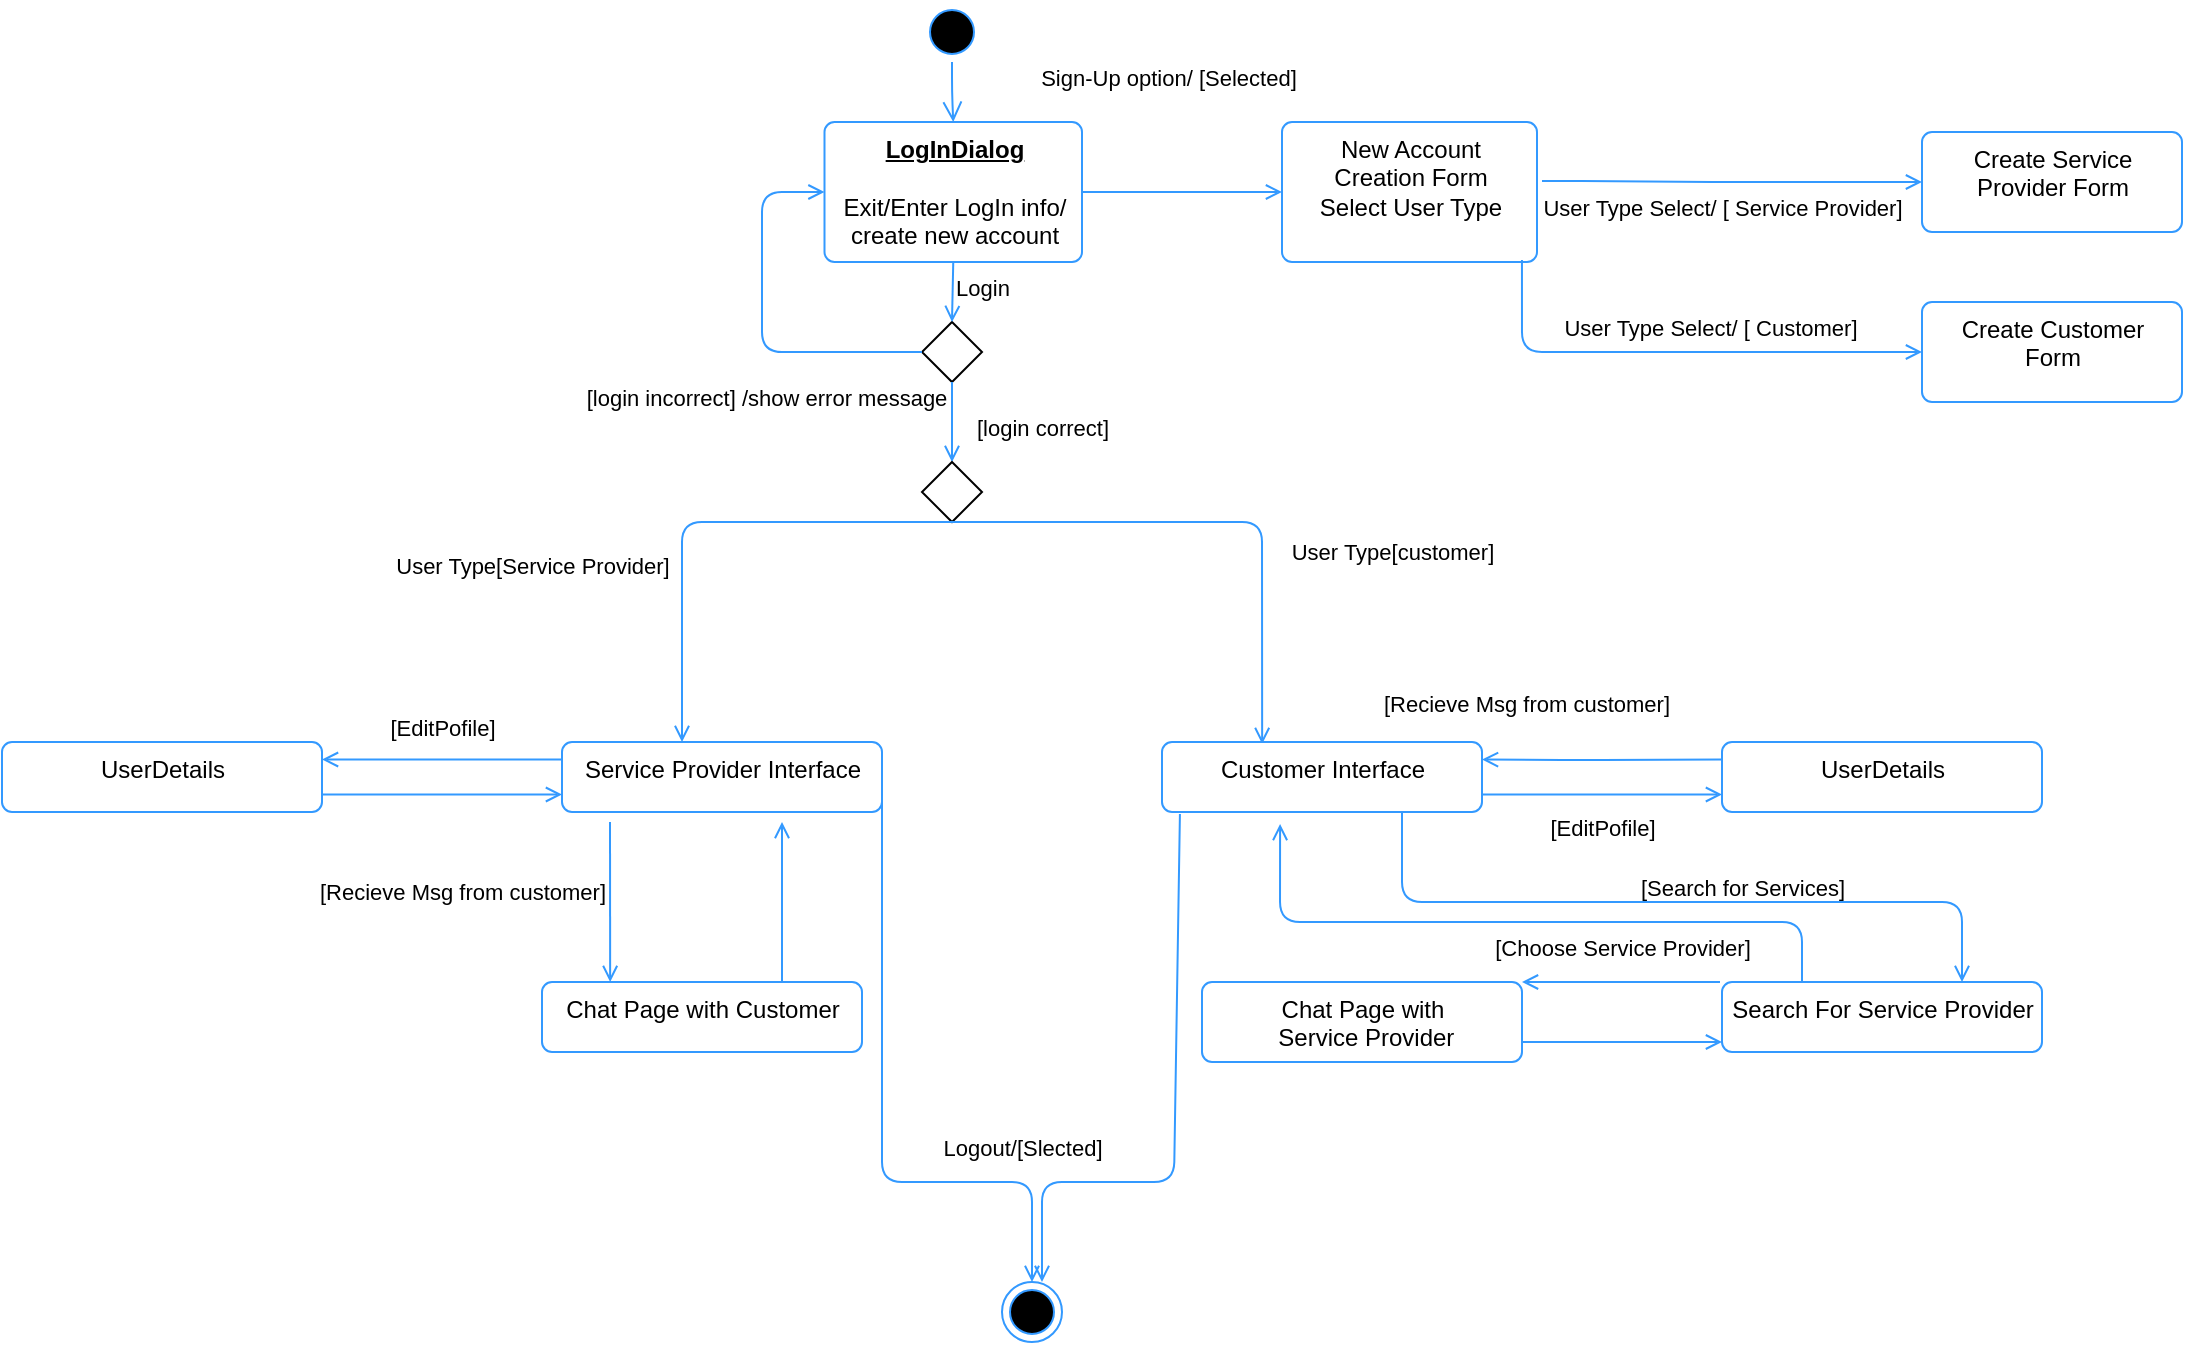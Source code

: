 <mxfile version="16.1.2" type="device"><diagram id="8OG7uOGR_ExUNxCXnbUd" name="Page-1"><mxGraphModel dx="1102" dy="865" grid="1" gridSize="10" guides="1" tooltips="1" connect="1" arrows="1" fold="1" page="1" pageScale="1" pageWidth="850" pageHeight="1100" math="0" shadow="0"><root><mxCell id="0"/><mxCell id="1" parent="0"/><mxCell id="5" value="Service Provider Interface" style="html=1;align=center;verticalAlign=top;rounded=1;absoluteArcSize=1;arcSize=10;dashed=0;strokeColor=#3399FF;" parent="1" vertex="1"><mxGeometry x="300" y="380" width="160" height="35" as="geometry"/></mxCell><mxCell id="16" value="New Account &lt;br&gt;Creation Form&lt;br&gt;Select User Type" style="html=1;align=center;verticalAlign=top;rounded=1;absoluteArcSize=1;arcSize=10;dashed=0;strokeColor=#3399FF;" parent="1" vertex="1"><mxGeometry x="660" y="70" width="127.5" height="70" as="geometry"/></mxCell><mxCell id="17" value="Sign-Up option/ [Selected]" style="html=1;verticalAlign=top;labelBackgroundColor=none;endArrow=open;endFill=0;strokeColor=#3399FF;entryX=0;entryY=0.5;entryDx=0;entryDy=0;exitX=1;exitY=0.5;exitDx=0;exitDy=0;" parent="1" target="16" edge="1" source="u_1ZTSM-HFP4uGhNGZO7-75"><mxGeometry x="-0.142" y="70" width="160" relative="1" as="geometry"><mxPoint x="730" y="-30" as="sourcePoint"/><mxPoint x="890" y="-30" as="targetPoint"/><mxPoint as="offset"/></mxGeometry></mxCell><mxCell id="18" value="Create Customer&lt;br&gt;Form" style="html=1;align=center;verticalAlign=top;rounded=1;absoluteArcSize=1;arcSize=10;dashed=0;strokeColor=#3399FF;" parent="1" vertex="1"><mxGeometry x="980" y="160" width="130" height="50" as="geometry"/></mxCell><mxCell id="32" value="Create Service &lt;br&gt;Provider Form" style="html=1;align=center;verticalAlign=top;rounded=1;absoluteArcSize=1;arcSize=10;dashed=0;strokeColor=#3399FF;" parent="1" vertex="1"><mxGeometry x="980" y="75" width="130" height="50" as="geometry"/></mxCell><mxCell id="33" value="User Type Select/ [ Service Provider]" style="html=1;verticalAlign=top;labelBackgroundColor=none;endArrow=open;endFill=0;strokeColor=#3399FF;entryX=0;entryY=0.5;entryDx=0;entryDy=0;" parent="1" target="32" edge="1"><mxGeometry x="-0.053" width="160" relative="1" as="geometry"><mxPoint x="790" y="99.5" as="sourcePoint"/><mxPoint x="950" y="100" as="targetPoint"/><Array as="points"><mxPoint x="800" y="99.5"/><mxPoint x="885" y="100"/></Array><mxPoint as="offset"/></mxGeometry></mxCell><mxCell id="34" value="User Type Select/ [ Customer]" style="html=1;verticalAlign=top;labelBackgroundColor=none;endArrow=open;endFill=0;strokeColor=#3399FF;entryX=0;entryY=0.5;entryDx=0;entryDy=0;exitX=0.941;exitY=0.986;exitDx=0;exitDy=0;exitPerimeter=0;" parent="1" source="16" edge="1"><mxGeometry x="0.137" y="25" width="160" relative="1" as="geometry"><mxPoint x="790" y="140" as="sourcePoint"/><mxPoint x="980" y="185" as="targetPoint"/><Array as="points"><mxPoint x="780" y="185"/><mxPoint x="885" y="185"/></Array><mxPoint as="offset"/></mxGeometry></mxCell><mxCell id="39" value="" style="ellipse;html=1;shape=endState;fillColor=#000000;strokeColor=#3399FF;" parent="1" vertex="1"><mxGeometry x="520" y="650" width="30" height="30" as="geometry"/></mxCell><mxCell id="40" value="" style="ellipse;html=1;shape=startState;fillColor=#000000;strokeColor=#3399FF;" parent="1" vertex="1"><mxGeometry x="480" y="10" width="30" height="30" as="geometry"/></mxCell><mxCell id="41" value="" style="edgeStyle=orthogonalEdgeStyle;html=1;verticalAlign=bottom;endArrow=open;endSize=8;strokeColor=#3399FF;entryX=0.5;entryY=0;entryDx=0;entryDy=0;" parent="1" source="40" target="u_1ZTSM-HFP4uGhNGZO7-75" edge="1"><mxGeometry relative="1" as="geometry"><mxPoint x="410" y="70" as="targetPoint"/><Array as="points"/></mxGeometry></mxCell><mxCell id="42" value="Logout/[Slected]" style="html=1;verticalAlign=top;labelBackgroundColor=none;endArrow=open;endFill=0;strokeColor=#3399FF;exitX=0.056;exitY=1.029;exitDx=0;exitDy=0;exitPerimeter=0;" parent="1" edge="1" source="u_1ZTSM-HFP4uGhNGZO7-99"><mxGeometry x="0.667" y="-32" width="160" relative="1" as="geometry"><mxPoint x="605.97" y="581.96" as="sourcePoint"/><mxPoint x="540" y="650" as="targetPoint"/><Array as="points"><mxPoint x="606" y="600"/><mxPoint x="540" y="600"/></Array><mxPoint x="22" y="-30" as="offset"/></mxGeometry></mxCell><mxCell id="u_1ZTSM-HFP4uGhNGZO7-55" value="" style="rhombus;" vertex="1" parent="1"><mxGeometry x="480" y="170" width="30" height="30" as="geometry"/></mxCell><mxCell id="u_1ZTSM-HFP4uGhNGZO7-56" value="Login" style="html=1;verticalAlign=top;labelBackgroundColor=none;endArrow=open;endFill=0;strokeColor=#3399FF;exitX=0.5;exitY=1;exitDx=0;exitDy=0;" edge="1" parent="1" source="u_1ZTSM-HFP4uGhNGZO7-75"><mxGeometry x="-1" y="14" width="160" relative="1" as="geometry"><mxPoint x="495" y="120" as="sourcePoint"/><mxPoint x="495" y="170" as="targetPoint"/><Array as="points"/><mxPoint as="offset"/></mxGeometry></mxCell><mxCell id="u_1ZTSM-HFP4uGhNGZO7-75" value="&lt;u style=&quot;font-weight: bold&quot;&gt;LogInDialog&lt;/u&gt;&lt;br&gt;&lt;br&gt;Exit/Enter LogIn info/ &lt;br&gt;create new account" style="html=1;align=center;verticalAlign=top;rounded=1;absoluteArcSize=1;arcSize=10;dashed=0;strokeColor=#3399FF;" vertex="1" parent="1"><mxGeometry x="431.25" y="70" width="128.75" height="70" as="geometry"/></mxCell><mxCell id="u_1ZTSM-HFP4uGhNGZO7-77" value="[login incorrect] /show error message" style="html=1;verticalAlign=top;labelBackgroundColor=none;endArrow=open;endFill=0;strokeColor=#3399FF;entryX=0;entryY=0.5;entryDx=0;entryDy=0;exitX=0;exitY=0.5;exitDx=0;exitDy=0;" edge="1" parent="1" source="u_1ZTSM-HFP4uGhNGZO7-55" target="u_1ZTSM-HFP4uGhNGZO7-75"><mxGeometry x="-0.185" y="10" width="160" relative="1" as="geometry"><mxPoint x="480.13" y="180" as="sourcePoint"/><mxPoint x="480.005" y="274" as="targetPoint"/><mxPoint as="offset"/><Array as="points"><mxPoint x="400" y="185"/><mxPoint x="400" y="105"/></Array></mxGeometry></mxCell><mxCell id="u_1ZTSM-HFP4uGhNGZO7-78" value="[login correct]" style="html=1;verticalAlign=top;labelBackgroundColor=none;endArrow=open;endFill=0;strokeColor=#3399FF;exitX=0.5;exitY=1;exitDx=0;exitDy=0;" edge="1" parent="1" source="u_1ZTSM-HFP4uGhNGZO7-55"><mxGeometry x="-0.5" y="45" width="160" relative="1" as="geometry"><mxPoint x="505" y="140" as="sourcePoint"/><mxPoint x="495" y="240" as="targetPoint"/><Array as="points"/><mxPoint as="offset"/></mxGeometry></mxCell><mxCell id="u_1ZTSM-HFP4uGhNGZO7-80" value="" style="rhombus;" vertex="1" parent="1"><mxGeometry x="480" y="240" width="30" height="30" as="geometry"/></mxCell><mxCell id="u_1ZTSM-HFP4uGhNGZO7-82" value="User Type[customer]" style="html=1;verticalAlign=top;labelBackgroundColor=none;endArrow=open;endFill=0;strokeColor=#3399FF;exitX=0.5;exitY=1;exitDx=0;exitDy=0;entryX=0.313;entryY=0.029;entryDx=0;entryDy=0;entryPerimeter=0;" edge="1" parent="1" source="u_1ZTSM-HFP4uGhNGZO7-80" target="u_1ZTSM-HFP4uGhNGZO7-99"><mxGeometry x="0.185" y="65" width="160" relative="1" as="geometry"><mxPoint x="580" y="300" as="sourcePoint"/><mxPoint x="645" y="390" as="targetPoint"/><Array as="points"><mxPoint x="650" y="270"/></Array><mxPoint as="offset"/></mxGeometry></mxCell><mxCell id="u_1ZTSM-HFP4uGhNGZO7-83" value="User Type[Service Provider]" style="html=1;verticalAlign=top;labelBackgroundColor=none;endArrow=open;endFill=0;strokeColor=#3399FF;exitX=0.5;exitY=1;exitDx=0;exitDy=0;entryX=0.375;entryY=0;entryDx=0;entryDy=0;entryPerimeter=0;" edge="1" parent="1" source="u_1ZTSM-HFP4uGhNGZO7-80" target="5"><mxGeometry x="0.176" y="-75" width="160" relative="1" as="geometry"><mxPoint x="360" y="280" as="sourcePoint"/><mxPoint x="360" y="390" as="targetPoint"/><Array as="points"><mxPoint x="360" y="270"/></Array><mxPoint as="offset"/></mxGeometry></mxCell><mxCell id="u_1ZTSM-HFP4uGhNGZO7-86" value="UserDetails" style="html=1;align=center;verticalAlign=top;rounded=1;absoluteArcSize=1;arcSize=10;dashed=0;strokeColor=#3399FF;" vertex="1" parent="1"><mxGeometry x="20" y="380" width="160" height="35" as="geometry"/></mxCell><mxCell id="u_1ZTSM-HFP4uGhNGZO7-87" value="Chat Page with Customer" style="html=1;align=center;verticalAlign=top;rounded=1;absoluteArcSize=1;arcSize=10;dashed=0;strokeColor=#3399FF;" vertex="1" parent="1"><mxGeometry x="290" y="500" width="160" height="35" as="geometry"/></mxCell><mxCell id="u_1ZTSM-HFP4uGhNGZO7-92" value="[EditPofile]" style="html=1;verticalAlign=top;labelBackgroundColor=none;endArrow=open;endFill=0;strokeColor=#3399FF;exitX=0;exitY=0.25;exitDx=0;exitDy=0;entryX=1;entryY=0.25;entryDx=0;entryDy=0;" edge="1" parent="1" source="5" target="u_1ZTSM-HFP4uGhNGZO7-86"><mxGeometry y="-29" width="160" relative="1" as="geometry"><mxPoint x="220" y="369" as="sourcePoint"/><mxPoint x="350" y="369" as="targetPoint"/><mxPoint as="offset"/></mxGeometry></mxCell><mxCell id="u_1ZTSM-HFP4uGhNGZO7-94" value="" style="html=1;verticalAlign=top;labelBackgroundColor=none;endArrow=open;endFill=0;strokeColor=#3399FF;entryX=0;entryY=0.75;entryDx=0;entryDy=0;exitX=1;exitY=0.75;exitDx=0;exitDy=0;" edge="1" parent="1" source="u_1ZTSM-HFP4uGhNGZO7-86" target="5"><mxGeometry x="-0.8" y="-255" width="160" relative="1" as="geometry"><mxPoint x="180" y="400" as="sourcePoint"/><mxPoint x="300" y="398" as="targetPoint"/><mxPoint as="offset"/></mxGeometry></mxCell><mxCell id="u_1ZTSM-HFP4uGhNGZO7-95" value="[Recieve Msg from customer]" style="html=1;verticalAlign=top;labelBackgroundColor=none;endArrow=open;endFill=0;strokeColor=#3399FF;entryX=0.213;entryY=0;entryDx=0;entryDy=0;entryPerimeter=0;" edge="1" parent="1" target="u_1ZTSM-HFP4uGhNGZO7-87"><mxGeometry x="-0.446" y="-74" width="160" relative="1" as="geometry"><mxPoint x="324" y="420" as="sourcePoint"/><mxPoint x="200" y="405" as="targetPoint"/><mxPoint as="offset"/><Array as="points"/></mxGeometry></mxCell><mxCell id="u_1ZTSM-HFP4uGhNGZO7-97" value="" style="html=1;verticalAlign=top;labelBackgroundColor=none;endArrow=open;endFill=0;strokeColor=#3399FF;exitX=0.75;exitY=0;exitDx=0;exitDy=0;" edge="1" parent="1" source="u_1ZTSM-HFP4uGhNGZO7-87"><mxGeometry x="0.143" y="244" width="160" relative="1" as="geometry"><mxPoint x="390" y="490" as="sourcePoint"/><mxPoint x="410" y="420" as="targetPoint"/><mxPoint as="offset"/><Array as="points"/></mxGeometry></mxCell><mxCell id="u_1ZTSM-HFP4uGhNGZO7-98" value="UserDetails" style="html=1;align=center;verticalAlign=top;rounded=1;absoluteArcSize=1;arcSize=10;dashed=0;strokeColor=#3399FF;" vertex="1" parent="1"><mxGeometry x="880" y="380" width="160" height="35" as="geometry"/></mxCell><mxCell id="u_1ZTSM-HFP4uGhNGZO7-99" value="Customer Interface" style="html=1;align=center;verticalAlign=top;rounded=1;absoluteArcSize=1;arcSize=10;dashed=0;strokeColor=#3399FF;" vertex="1" parent="1"><mxGeometry x="600" y="380" width="160" height="35" as="geometry"/></mxCell><mxCell id="u_1ZTSM-HFP4uGhNGZO7-100" value="Search For Service Provider" style="html=1;align=center;verticalAlign=top;rounded=1;absoluteArcSize=1;arcSize=10;dashed=0;strokeColor=#3399FF;" vertex="1" parent="1"><mxGeometry x="880" y="500" width="160" height="35" as="geometry"/></mxCell><mxCell id="u_1ZTSM-HFP4uGhNGZO7-101" value="[EditPofile]" style="html=1;verticalAlign=top;labelBackgroundColor=none;endArrow=open;endFill=0;strokeColor=#3399FF;exitX=0;exitY=0.25;exitDx=0;exitDy=0;entryX=1;entryY=0.25;entryDx=0;entryDy=0;" edge="1" parent="1" source="u_1ZTSM-HFP4uGhNGZO7-98" target="u_1ZTSM-HFP4uGhNGZO7-99"><mxGeometry x="0.001" y="21" width="160" relative="1" as="geometry"><mxPoint x="800" y="369" as="sourcePoint"/><mxPoint x="930" y="369" as="targetPoint"/><mxPoint as="offset"/><Array as="points"><mxPoint x="810" y="389"/></Array></mxGeometry></mxCell><mxCell id="u_1ZTSM-HFP4uGhNGZO7-102" value="[Choose Service Provider]" style="html=1;verticalAlign=top;labelBackgroundColor=none;endArrow=open;endFill=0;strokeColor=#3399FF;entryX=0;entryY=0.75;entryDx=0;entryDy=0;exitX=1;exitY=0.75;exitDx=0;exitDy=0;" edge="1" parent="1" source="u_1ZTSM-HFP4uGhNGZO7-99" target="u_1ZTSM-HFP4uGhNGZO7-98"><mxGeometry x="0.167" y="-64" width="160" relative="1" as="geometry"><mxPoint x="760" y="400" as="sourcePoint"/><mxPoint x="880" y="398" as="targetPoint"/><mxPoint as="offset"/></mxGeometry></mxCell><mxCell id="u_1ZTSM-HFP4uGhNGZO7-103" value="[Search for Services]" style="html=1;verticalAlign=top;labelBackgroundColor=none;endArrow=open;endFill=0;strokeColor=#3399FF;entryX=0.75;entryY=0;entryDx=0;entryDy=0;exitX=0.75;exitY=1;exitDx=0;exitDy=0;" edge="1" parent="1" source="u_1ZTSM-HFP4uGhNGZO7-99" target="u_1ZTSM-HFP4uGhNGZO7-100"><mxGeometry x="0.178" y="20" width="160" relative="1" as="geometry"><mxPoint x="676" y="400" as="sourcePoint"/><mxPoint x="780" y="405" as="targetPoint"/><mxPoint as="offset"/><Array as="points"><mxPoint x="720" y="460"/><mxPoint x="1000" y="460"/></Array></mxGeometry></mxCell><mxCell id="u_1ZTSM-HFP4uGhNGZO7-104" value="" style="html=1;verticalAlign=top;labelBackgroundColor=none;endArrow=open;endFill=0;strokeColor=#3399FF;exitX=0.25;exitY=0;exitDx=0;exitDy=0;entryX=0.369;entryY=1.171;entryDx=0;entryDy=0;entryPerimeter=0;" edge="1" parent="1" source="u_1ZTSM-HFP4uGhNGZO7-100" target="u_1ZTSM-HFP4uGhNGZO7-99"><mxGeometry x="0.143" y="244" width="160" relative="1" as="geometry"><mxPoint x="830" y="425" as="sourcePoint"/><mxPoint x="920" y="415" as="targetPoint"/><mxPoint as="offset"/><Array as="points"><mxPoint x="920" y="470"/><mxPoint x="659" y="470"/></Array></mxGeometry></mxCell><mxCell id="u_1ZTSM-HFP4uGhNGZO7-105" value="Chat Page with&lt;br&gt;&amp;nbsp;Service Provider" style="html=1;align=center;verticalAlign=top;rounded=1;absoluteArcSize=1;arcSize=10;dashed=0;strokeColor=#3399FF;" vertex="1" parent="1"><mxGeometry x="620" y="500" width="160" height="40" as="geometry"/></mxCell><mxCell id="u_1ZTSM-HFP4uGhNGZO7-106" value="[Recieve Msg from customer]" style="html=1;verticalAlign=top;labelBackgroundColor=none;endArrow=open;endFill=0;strokeColor=#3399FF;entryX=1;entryY=0;entryDx=0;entryDy=0;exitX=0.75;exitY=1;exitDx=0;exitDy=0;" edge="1" parent="1" target="u_1ZTSM-HFP4uGhNGZO7-105"><mxGeometry x="1" y="-182" width="160" relative="1" as="geometry"><mxPoint x="879" y="500" as="sourcePoint"/><mxPoint x="879" y="585" as="targetPoint"/><mxPoint x="2" y="30" as="offset"/><Array as="points"/></mxGeometry></mxCell><mxCell id="u_1ZTSM-HFP4uGhNGZO7-107" value="" style="html=1;verticalAlign=top;labelBackgroundColor=none;endArrow=open;endFill=0;strokeColor=#3399FF;exitX=1;exitY=0.75;exitDx=0;exitDy=0;" edge="1" parent="1"><mxGeometry x="0.167" y="-64" width="160" relative="1" as="geometry"><mxPoint x="780" y="530" as="sourcePoint"/><mxPoint x="880" y="530" as="targetPoint"/><mxPoint as="offset"/></mxGeometry></mxCell><mxCell id="u_1ZTSM-HFP4uGhNGZO7-110" value="" style="html=1;verticalAlign=top;labelBackgroundColor=none;endArrow=open;endFill=0;strokeColor=#3399FF;entryX=0.5;entryY=0;entryDx=0;entryDy=0;exitX=1;exitY=0.75;exitDx=0;exitDy=0;" edge="1" parent="1" source="5" target="39"><mxGeometry x="-0.77" y="-86" width="160" relative="1" as="geometry"><mxPoint x="470" y="410" as="sourcePoint"/><mxPoint x="395" y="650" as="targetPoint"/><Array as="points"><mxPoint x="460" y="510"/><mxPoint x="460" y="600"/><mxPoint x="535" y="600"/></Array><mxPoint x="-76" y="-46" as="offset"/></mxGeometry></mxCell></root></mxGraphModel></diagram></mxfile>